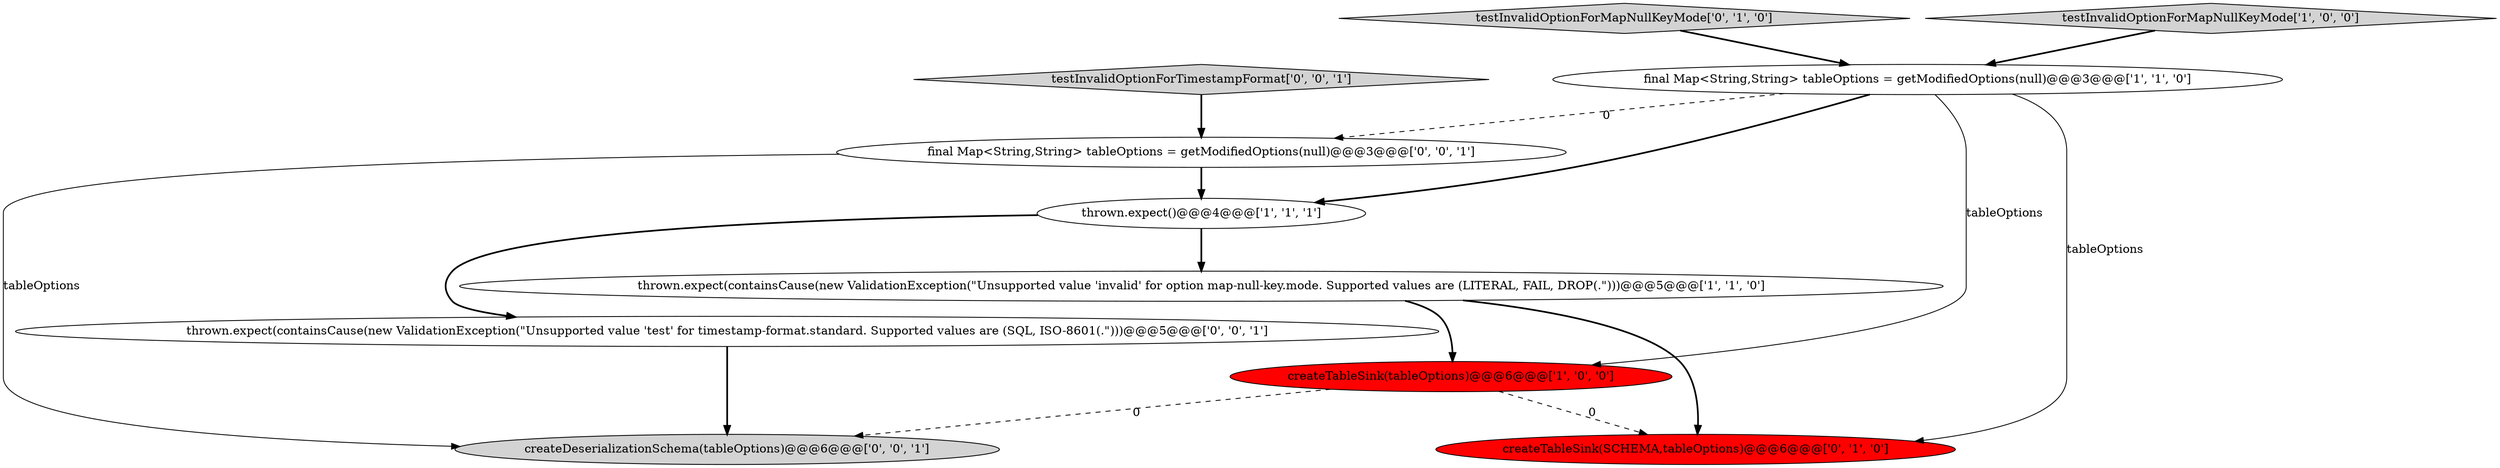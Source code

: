digraph {
2 [style = filled, label = "thrown.expect(containsCause(new ValidationException(\"Unsupported value 'invalid' for option map-null-key.mode. Supported values are (LITERAL, FAIL, DROP(.\")))@@@5@@@['1', '1', '0']", fillcolor = white, shape = ellipse image = "AAA0AAABBB1BBB"];
10 [style = filled, label = "createDeserializationSchema(tableOptions)@@@6@@@['0', '0', '1']", fillcolor = lightgray, shape = ellipse image = "AAA0AAABBB3BBB"];
3 [style = filled, label = "final Map<String,String> tableOptions = getModifiedOptions(null)@@@3@@@['1', '1', '0']", fillcolor = white, shape = ellipse image = "AAA0AAABBB1BBB"];
6 [style = filled, label = "createTableSink(SCHEMA,tableOptions)@@@6@@@['0', '1', '0']", fillcolor = red, shape = ellipse image = "AAA1AAABBB2BBB"];
5 [style = filled, label = "testInvalidOptionForMapNullKeyMode['0', '1', '0']", fillcolor = lightgray, shape = diamond image = "AAA0AAABBB2BBB"];
9 [style = filled, label = "final Map<String,String> tableOptions = getModifiedOptions(null)@@@3@@@['0', '0', '1']", fillcolor = white, shape = ellipse image = "AAA0AAABBB3BBB"];
0 [style = filled, label = "thrown.expect()@@@4@@@['1', '1', '1']", fillcolor = white, shape = ellipse image = "AAA0AAABBB1BBB"];
1 [style = filled, label = "createTableSink(tableOptions)@@@6@@@['1', '0', '0']", fillcolor = red, shape = ellipse image = "AAA1AAABBB1BBB"];
4 [style = filled, label = "testInvalidOptionForMapNullKeyMode['1', '0', '0']", fillcolor = lightgray, shape = diamond image = "AAA0AAABBB1BBB"];
8 [style = filled, label = "testInvalidOptionForTimestampFormat['0', '0', '1']", fillcolor = lightgray, shape = diamond image = "AAA0AAABBB3BBB"];
7 [style = filled, label = "thrown.expect(containsCause(new ValidationException(\"Unsupported value 'test' for timestamp-format.standard. Supported values are (SQL, ISO-8601(.\")))@@@5@@@['0', '0', '1']", fillcolor = white, shape = ellipse image = "AAA0AAABBB3BBB"];
8->9 [style = bold, label=""];
5->3 [style = bold, label=""];
9->10 [style = solid, label="tableOptions"];
4->3 [style = bold, label=""];
3->6 [style = solid, label="tableOptions"];
3->1 [style = solid, label="tableOptions"];
1->10 [style = dashed, label="0"];
9->0 [style = bold, label=""];
3->9 [style = dashed, label="0"];
7->10 [style = bold, label=""];
1->6 [style = dashed, label="0"];
2->6 [style = bold, label=""];
2->1 [style = bold, label=""];
3->0 [style = bold, label=""];
0->2 [style = bold, label=""];
0->7 [style = bold, label=""];
}
